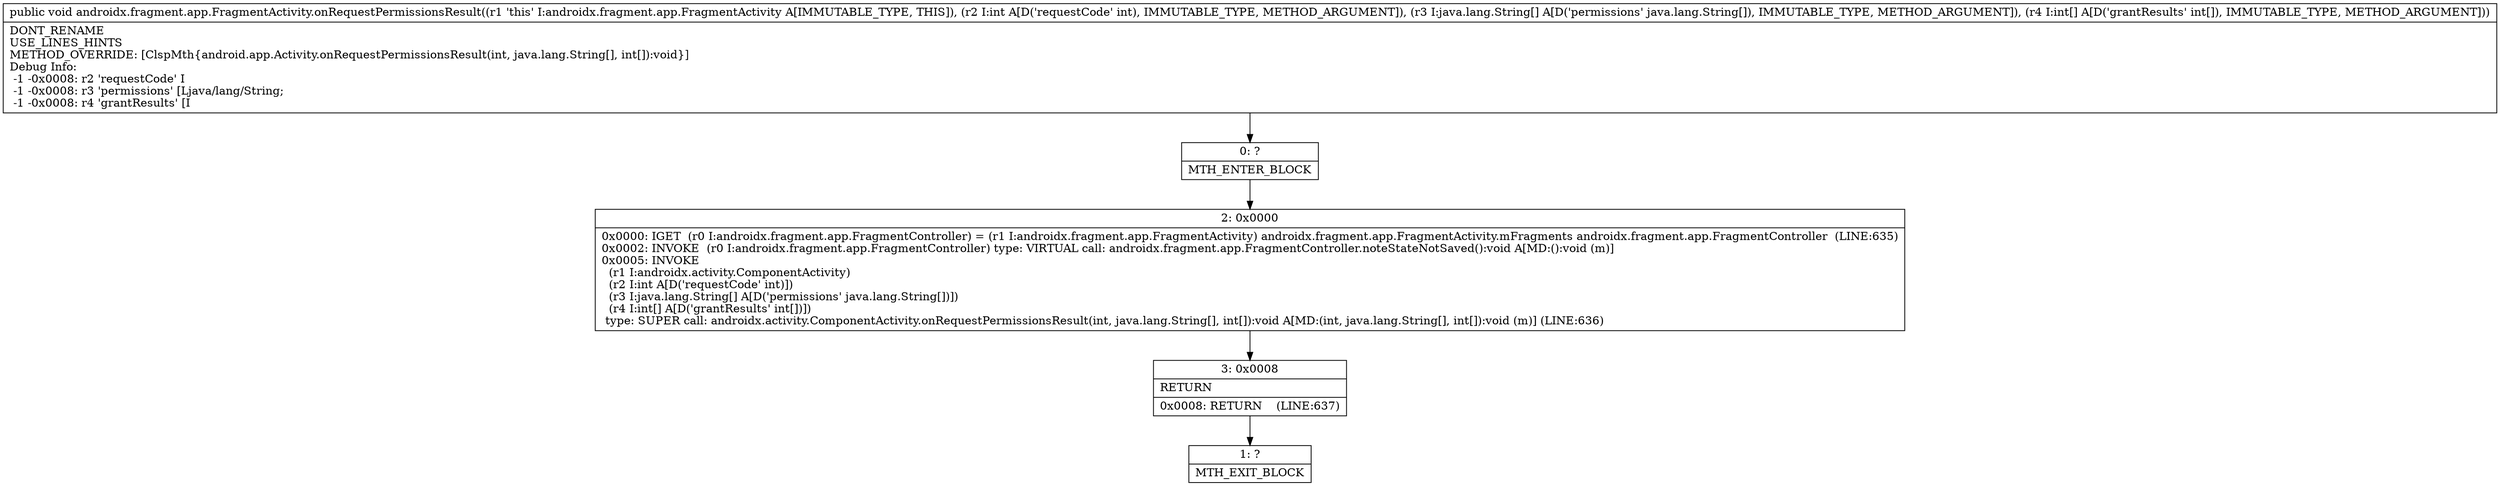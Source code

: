 digraph "CFG forandroidx.fragment.app.FragmentActivity.onRequestPermissionsResult(I[Ljava\/lang\/String;[I)V" {
Node_0 [shape=record,label="{0\:\ ?|MTH_ENTER_BLOCK\l}"];
Node_2 [shape=record,label="{2\:\ 0x0000|0x0000: IGET  (r0 I:androidx.fragment.app.FragmentController) = (r1 I:androidx.fragment.app.FragmentActivity) androidx.fragment.app.FragmentActivity.mFragments androidx.fragment.app.FragmentController  (LINE:635)\l0x0002: INVOKE  (r0 I:androidx.fragment.app.FragmentController) type: VIRTUAL call: androidx.fragment.app.FragmentController.noteStateNotSaved():void A[MD:():void (m)]\l0x0005: INVOKE  \l  (r1 I:androidx.activity.ComponentActivity)\l  (r2 I:int A[D('requestCode' int)])\l  (r3 I:java.lang.String[] A[D('permissions' java.lang.String[])])\l  (r4 I:int[] A[D('grantResults' int[])])\l type: SUPER call: androidx.activity.ComponentActivity.onRequestPermissionsResult(int, java.lang.String[], int[]):void A[MD:(int, java.lang.String[], int[]):void (m)] (LINE:636)\l}"];
Node_3 [shape=record,label="{3\:\ 0x0008|RETURN\l|0x0008: RETURN    (LINE:637)\l}"];
Node_1 [shape=record,label="{1\:\ ?|MTH_EXIT_BLOCK\l}"];
MethodNode[shape=record,label="{public void androidx.fragment.app.FragmentActivity.onRequestPermissionsResult((r1 'this' I:androidx.fragment.app.FragmentActivity A[IMMUTABLE_TYPE, THIS]), (r2 I:int A[D('requestCode' int), IMMUTABLE_TYPE, METHOD_ARGUMENT]), (r3 I:java.lang.String[] A[D('permissions' java.lang.String[]), IMMUTABLE_TYPE, METHOD_ARGUMENT]), (r4 I:int[] A[D('grantResults' int[]), IMMUTABLE_TYPE, METHOD_ARGUMENT]))  | DONT_RENAME\lUSE_LINES_HINTS\lMETHOD_OVERRIDE: [ClspMth\{android.app.Activity.onRequestPermissionsResult(int, java.lang.String[], int[]):void\}]\lDebug Info:\l  \-1 \-0x0008: r2 'requestCode' I\l  \-1 \-0x0008: r3 'permissions' [Ljava\/lang\/String;\l  \-1 \-0x0008: r4 'grantResults' [I\l}"];
MethodNode -> Node_0;Node_0 -> Node_2;
Node_2 -> Node_3;
Node_3 -> Node_1;
}

